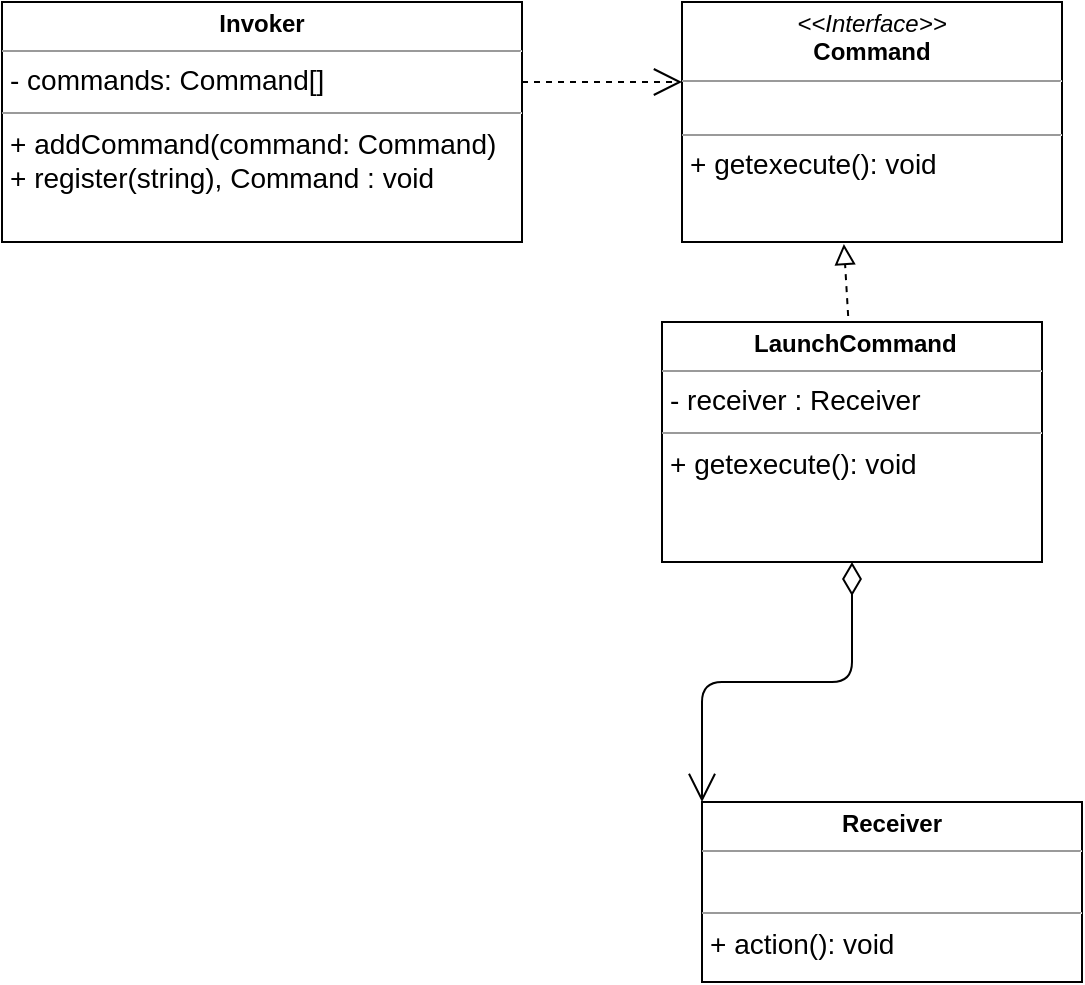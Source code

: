 <mxfile>
    <diagram id="Vkf1kccMHPyQg5MPIpvl" name="Page-1">
        <mxGraphModel dx="820" dy="500" grid="1" gridSize="10" guides="1" tooltips="1" connect="1" arrows="1" fold="1" page="1" pageScale="1" pageWidth="827" pageHeight="1169" math="0" shadow="0">
            <root>
                <mxCell id="0"/>
                <mxCell id="1" parent="0"/>
                <mxCell id="2" value="&lt;p style=&quot;margin: 0px ; margin-top: 4px ; text-align: center&quot;&gt;&lt;i&gt;&amp;lt;&amp;lt;Interface&amp;gt;&amp;gt;&lt;/i&gt;&lt;br&gt;&lt;b&gt;Command&lt;/b&gt;&lt;/p&gt;&lt;hr size=&quot;1&quot;&gt;&lt;p style=&quot;margin: 0px ; margin-left: 4px&quot;&gt;&lt;br&gt;&lt;/p&gt;&lt;hr size=&quot;1&quot;&gt;&lt;p style=&quot;margin: 0px 0px 0px 4px ; font-size: 14px&quot;&gt;+ getexecute(): void&lt;br&gt;&lt;br&gt;&lt;/p&gt;" style="verticalAlign=top;align=left;overflow=fill;fontSize=12;fontFamily=Helvetica;html=1;" parent="1" vertex="1">
                    <mxGeometry x="360" y="40" width="190" height="120" as="geometry"/>
                </mxCell>
                <mxCell id="3" value="&lt;p style=&quot;margin: 0px ; margin-top: 4px ; text-align: center&quot;&gt;&lt;b&gt;&amp;nbsp;LaunchCommand&lt;/b&gt;&lt;br&gt;&lt;/p&gt;&lt;hr size=&quot;1&quot;&gt;&lt;p style=&quot;margin: 0px 0px 0px 4px ; font-size: 14px&quot;&gt;&lt;font style=&quot;font-size: 14px&quot;&gt;- receiver : Receiver&lt;/font&gt;&lt;/p&gt;&lt;hr size=&quot;1&quot; style=&quot;font-size: 14px&quot;&gt;&lt;p style=&quot;margin: 0px 0px 0px 4px ; font-size: 14px&quot;&gt;+ getexecute(): void&lt;br&gt;&lt;br&gt;&lt;/p&gt;" style="verticalAlign=top;align=left;overflow=fill;fontSize=12;fontFamily=Helvetica;html=1;" parent="1" vertex="1">
                    <mxGeometry x="350" y="200" width="190" height="120" as="geometry"/>
                </mxCell>
                <mxCell id="11" value="&lt;p style=&quot;margin: 0px ; margin-top: 4px ; text-align: center&quot;&gt;&lt;b&gt;Receiver&lt;/b&gt;&lt;/p&gt;&lt;hr size=&quot;1&quot;&gt;&lt;p style=&quot;margin: 0px 0px 0px 4px ; font-size: 14px&quot;&gt;&lt;br&gt;&lt;/p&gt;&lt;hr size=&quot;1&quot; style=&quot;font-size: 14px&quot;&gt;&lt;p style=&quot;margin: 0px 0px 0px 4px ; font-size: 14px&quot;&gt;+&amp;nbsp;action(): void&lt;/p&gt;&lt;p style=&quot;margin: 0px 0px 0px 4px ; font-size: 14px&quot;&gt;&lt;br&gt;&lt;/p&gt;" style="verticalAlign=top;align=left;overflow=fill;fontSize=12;fontFamily=Helvetica;html=1;" parent="1" vertex="1">
                    <mxGeometry x="370" y="440" width="190" height="90" as="geometry"/>
                </mxCell>
                <mxCell id="12" value="&lt;p style=&quot;margin: 0px ; margin-top: 4px ; text-align: center&quot;&gt;&lt;b&gt;Invoker&lt;/b&gt;&lt;/p&gt;&lt;hr size=&quot;1&quot;&gt;&lt;p style=&quot;margin: 0px 0px 0px 4px ; font-size: 14px&quot;&gt;- commands: Command[]&lt;/p&gt;&lt;hr size=&quot;1&quot; style=&quot;font-size: 14px&quot;&gt;&lt;p style=&quot;margin: 0px 0px 0px 4px ; font-size: 14px&quot;&gt;+&amp;nbsp;addCommand(command: Command)&lt;br&gt;+ register(string), Command : void&lt;/p&gt;" style="verticalAlign=top;align=left;overflow=fill;fontSize=12;fontFamily=Helvetica;html=1;" parent="1" vertex="1">
                    <mxGeometry x="20" y="40" width="260" height="120" as="geometry"/>
                </mxCell>
                <mxCell id="18" value="" style="endArrow=open;endSize=12;dashed=1;html=1;" parent="1" edge="1">
                    <mxGeometry y="-40" width="160" relative="1" as="geometry">
                        <mxPoint x="280" y="80" as="sourcePoint"/>
                        <mxPoint x="360" y="80" as="targetPoint"/>
                        <mxPoint as="offset"/>
                    </mxGeometry>
                </mxCell>
                <mxCell id="19" value="" style="endArrow=open;html=1;endSize=12;startArrow=diamondThin;startSize=14;startFill=0;edgeStyle=orthogonalEdgeStyle;align=left;verticalAlign=bottom;entryX=0;entryY=0;entryDx=0;entryDy=0;exitX=0.5;exitY=1;exitDx=0;exitDy=0;" parent="1" target="11" edge="1" source="3">
                    <mxGeometry x="-1" y="-36" relative="1" as="geometry">
                        <mxPoint x="430" y="360" as="sourcePoint"/>
                        <mxPoint x="590" y="360" as="targetPoint"/>
                        <mxPoint x="-30" y="-16" as="offset"/>
                    </mxGeometry>
                </mxCell>
                <mxCell id="24" value="" style="endArrow=block;startArrow=none;endFill=0;startFill=0;endSize=8;html=1;verticalAlign=bottom;dashed=1;labelBackgroundColor=none;exitX=0.023;exitY=0.56;exitDx=0;exitDy=0;exitPerimeter=0;entryX=0.426;entryY=1.008;entryDx=0;entryDy=0;entryPerimeter=0;" parent="1" target="2" edge="1">
                    <mxGeometry width="160" relative="1" as="geometry">
                        <mxPoint x="443.082" y="197.025" as="sourcePoint"/>
                        <mxPoint x="443" y="170" as="targetPoint"/>
                    </mxGeometry>
                </mxCell>
            </root>
        </mxGraphModel>
    </diagram>
</mxfile>